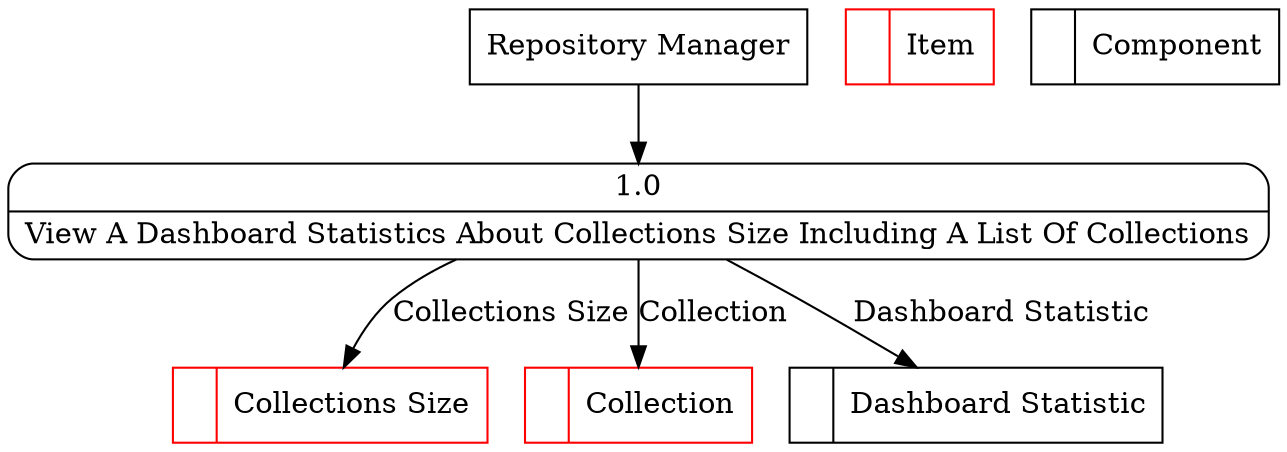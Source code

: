 digraph dfd2{ 
node[shape=record]
200 [label="<f0>  |<f1> Collections Size " color=red];
201 [label="<f0>  |<f1> Collection " color=red];
202 [label="<f0>  |<f1> Item " color=red];
203 [label="<f0>  |<f1> Component " ];
204 [label="<f0>  |<f1> Dashboard Statistic " ];
205 [label="Repository Manager" shape=box];
206 [label="{<f0> 1.0|<f1> View A Dashboard Statistics About Collections Size Including A List Of Collections }" shape=Mrecord];
205 -> 206
206 -> 204 [label="Dashboard Statistic"]
206 -> 200 [label="Collections Size"]
206 -> 201 [label="Collection"]
}